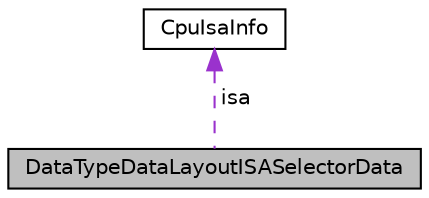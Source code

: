 digraph "DataTypeDataLayoutISASelectorData"
{
 // LATEX_PDF_SIZE
  edge [fontname="Helvetica",fontsize="10",labelfontname="Helvetica",labelfontsize="10"];
  node [fontname="Helvetica",fontsize="10",shape=record];
  Node1 [label="DataTypeDataLayoutISASelectorData",height=0.2,width=0.4,color="black", fillcolor="grey75", style="filled", fontcolor="black",tooltip=" "];
  Node2 -> Node1 [dir="back",color="darkorchid3",fontsize="10",style="dashed",label=" isa" ,fontname="Helvetica"];
  Node2 [label="CpuIsaInfo",height=0.2,width=0.4,color="black", fillcolor="white", style="filled",URL="$structarm__compute_1_1cpuinfo_1_1_cpu_isa_info.xhtml",tooltip="CPU ISA (Instruction Set Architecture) information."];
}
